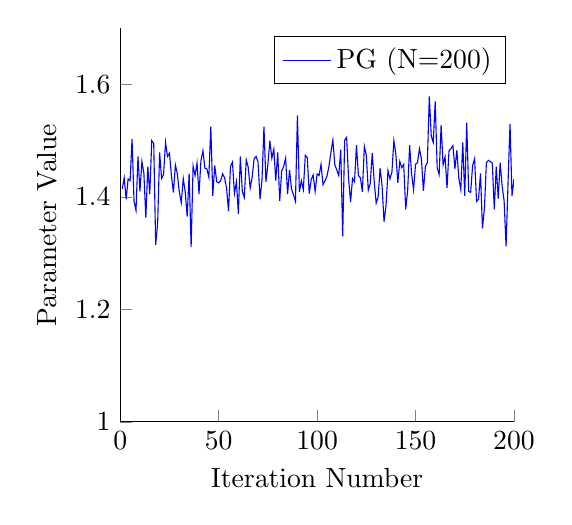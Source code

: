 % This file was created by matlab2tikz v0.4.4 running on MATLAB 7.13.
% Copyright (c) 2008--2013, Nico Schlömer <nico.schloemer@gmail.com>
% All rights reserved.
% 
% The latest updates can be retrieved from
%   http://www.mathworks.com/matlabcentral/fileexchange/22022-matlab2tikz
% where you can also make suggestions and rate matlab2tikz.
% 
\begin{tikzpicture}

\begin{axis}[%
width=5cm,
height=5cm,
scale only axis,
xmin=0,
xmax=200,
xlabel={Iteration Number},
ymin=1,
ymax=1.7,
ylabel={Parameter Value},
axis x line*=bottom,
axis y line*=left,
legend style={draw=black,fill=white,legend cell align=left}
]
\addplot [
color=blue,
solid
]
table[row sep=crcr]{
1 1.414\\
2 1.434\\
3 1.396\\
4 1.432\\
5 1.429\\
6 1.503\\
7 1.392\\
8 1.376\\
9 1.472\\
10 1.41\\
11 1.463\\
12 1.442\\
13 1.363\\
14 1.454\\
15 1.405\\
16 1.5\\
17 1.495\\
18 1.315\\
19 1.354\\
20 1.479\\
21 1.433\\
22 1.44\\
23 1.497\\
24 1.472\\
25 1.478\\
26 1.438\\
27 1.408\\
28 1.457\\
29 1.441\\
30 1.409\\
31 1.39\\
32 1.433\\
33 1.409\\
34 1.365\\
35 1.442\\
36 1.311\\
37 1.455\\
38 1.438\\
39 1.46\\
40 1.405\\
41 1.465\\
42 1.482\\
43 1.451\\
44 1.45\\
45 1.435\\
46 1.525\\
47 1.402\\
48 1.456\\
49 1.427\\
50 1.425\\
51 1.429\\
52 1.441\\
53 1.434\\
54 1.416\\
55 1.375\\
56 1.454\\
57 1.462\\
58 1.406\\
59 1.427\\
60 1.37\\
61 1.472\\
62 1.41\\
63 1.399\\
64 1.466\\
65 1.453\\
66 1.416\\
67 1.435\\
68 1.468\\
69 1.472\\
70 1.462\\
71 1.396\\
72 1.43\\
73 1.525\\
74 1.427\\
75 1.458\\
76 1.5\\
77 1.469\\
78 1.485\\
79 1.429\\
80 1.479\\
81 1.393\\
82 1.446\\
83 1.454\\
84 1.469\\
85 1.405\\
86 1.448\\
87 1.414\\
88 1.404\\
89 1.392\\
90 1.545\\
91 1.409\\
92 1.429\\
93 1.413\\
94 1.474\\
95 1.47\\
96 1.406\\
97 1.431\\
98 1.439\\
99 1.41\\
100 1.441\\
101 1.438\\
102 1.458\\
103 1.422\\
104 1.429\\
105 1.437\\
106 1.454\\
107 1.479\\
108 1.501\\
109 1.457\\
110 1.448\\
111 1.438\\
112 1.484\\
113 1.33\\
114 1.501\\
115 1.506\\
116 1.432\\
117 1.391\\
118 1.433\\
119 1.427\\
120 1.492\\
121 1.438\\
122 1.434\\
123 1.409\\
124 1.49\\
125 1.474\\
126 1.412\\
127 1.424\\
128 1.478\\
129 1.428\\
130 1.389\\
131 1.4\\
132 1.451\\
133 1.42\\
134 1.356\\
135 1.384\\
136 1.447\\
137 1.432\\
138 1.444\\
139 1.5\\
140 1.476\\
141 1.425\\
142 1.463\\
143 1.452\\
144 1.458\\
145 1.378\\
146 1.411\\
147 1.492\\
148 1.441\\
149 1.413\\
150 1.458\\
151 1.461\\
152 1.486\\
153 1.467\\
154 1.411\\
155 1.454\\
156 1.461\\
157 1.579\\
158 1.508\\
159 1.497\\
160 1.57\\
161 1.452\\
162 1.44\\
163 1.528\\
164 1.457\\
165 1.471\\
166 1.416\\
167 1.482\\
168 1.486\\
169 1.491\\
170 1.45\\
171 1.483\\
172 1.433\\
173 1.413\\
174 1.497\\
175 1.402\\
176 1.532\\
177 1.41\\
178 1.408\\
179 1.456\\
180 1.468\\
181 1.392\\
182 1.396\\
183 1.442\\
184 1.344\\
185 1.38\\
186 1.461\\
187 1.465\\
188 1.463\\
189 1.46\\
190 1.378\\
191 1.454\\
192 1.397\\
193 1.461\\
194 1.419\\
195 1.393\\
196 1.312\\
197 1.426\\
198 1.53\\
199 1.402\\
200 1.432\\
};
\addlegendentry{PG (N=200)};

\addplot [
color=black,
dotted,
forget plot
]
table[row sep=crcr]{
1 1\\
200 1\\
};
\end{axis}
\end{tikzpicture}%